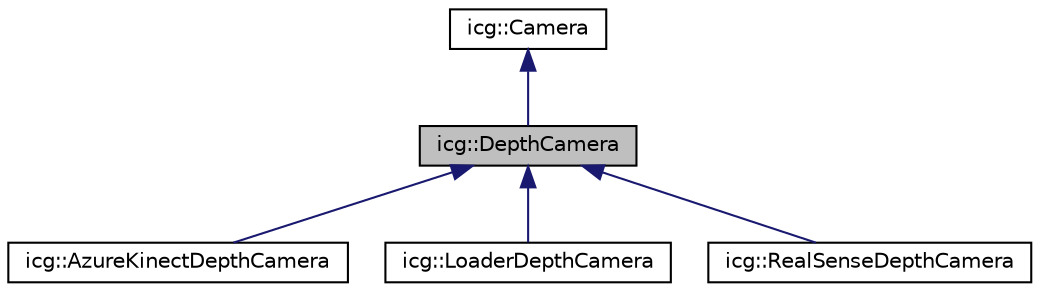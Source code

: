 digraph "icg::DepthCamera"
{
 // LATEX_PDF_SIZE
  edge [fontname="Helvetica",fontsize="10",labelfontname="Helvetica",labelfontsize="10"];
  node [fontname="Helvetica",fontsize="10",shape=record];
  Node1 [label="icg::DepthCamera",height=0.2,width=0.4,color="black", fillcolor="grey75", style="filled", fontcolor="black",tooltip="Abstract Camera class that defines a depth camera that, in addition to intrinsics,..."];
  Node2 -> Node1 [dir="back",color="midnightblue",fontsize="10",style="solid",fontname="Helvetica"];
  Node2 [label="icg::Camera",height=0.2,width=0.4,color="black", fillcolor="white", style="filled",URL="$classicg_1_1Camera.html",tooltip="Abstract class that provides images to other components and contains intrinsics as well as the pose o..."];
  Node1 -> Node3 [dir="back",color="midnightblue",fontsize="10",style="solid",fontname="Helvetica"];
  Node3 [label="icg::AzureKinectDepthCamera",height=0.2,width=0.4,color="black", fillcolor="white", style="filled",URL="$classicg_1_1AzureKinectDepthCamera.html",tooltip="Camera that allows getting color images from an AzureKinect camera."];
  Node1 -> Node4 [dir="back",color="midnightblue",fontsize="10",style="solid",fontname="Helvetica"];
  Node4 [label="icg::LoaderDepthCamera",height=0.2,width=0.4,color="black", fillcolor="white", style="filled",URL="$classicg_1_1LoaderDepthCamera.html",tooltip="Camera that allows loading depth images from a directory."];
  Node1 -> Node5 [dir="back",color="midnightblue",fontsize="10",style="solid",fontname="Helvetica"];
  Node5 [label="icg::RealSenseDepthCamera",height=0.2,width=0.4,color="black", fillcolor="white", style="filled",URL="$classicg_1_1RealSenseDepthCamera.html",tooltip="Camera that allows getting depth images from a RealSense camera."];
}
